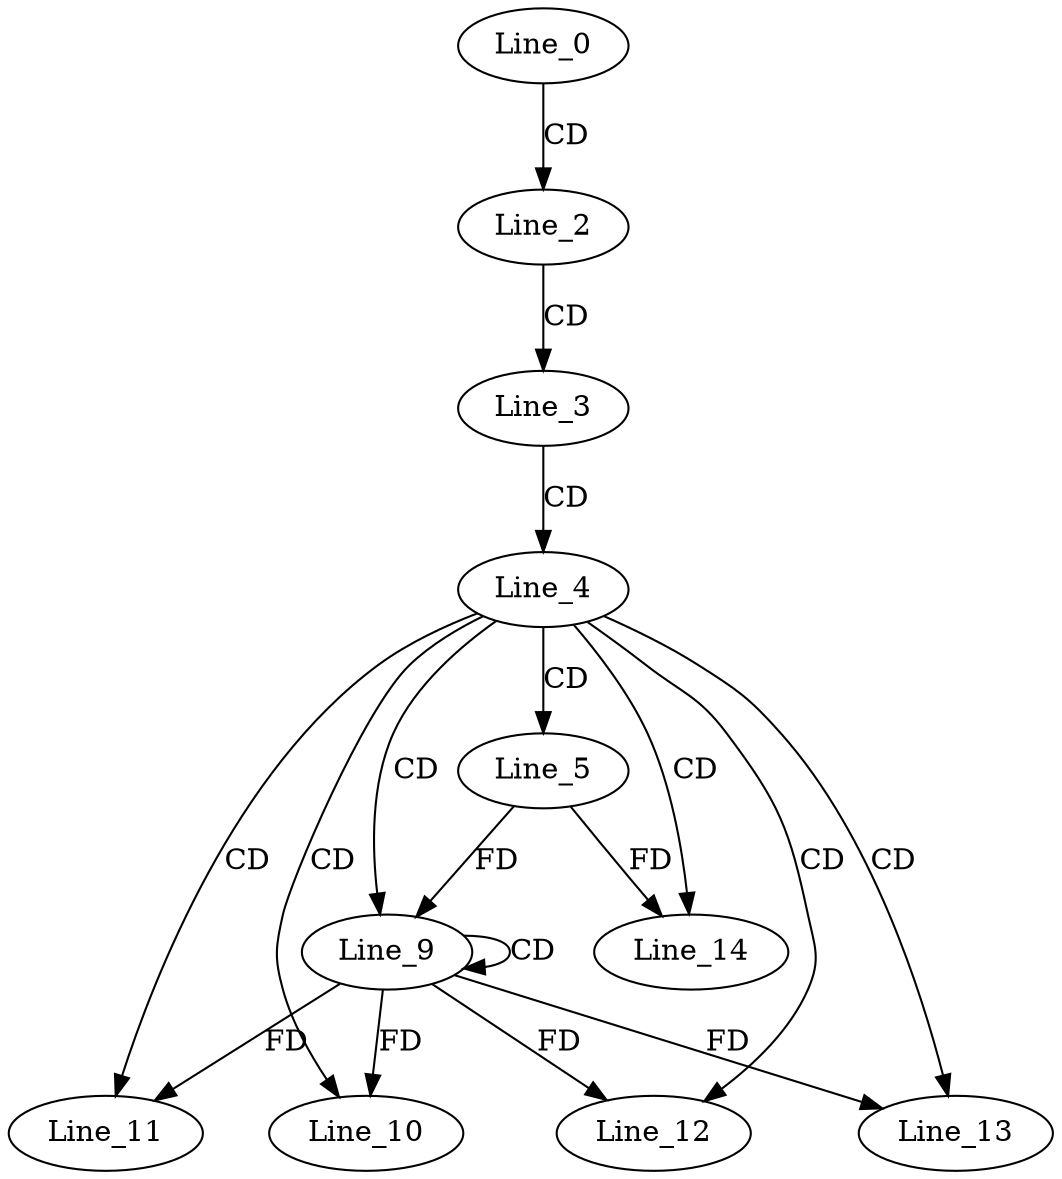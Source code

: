 digraph G {
  Line_0;
  Line_2;
  Line_3;
  Line_4;
  Line_5;
  Line_9;
  Line_9;
  Line_10;
  Line_11;
  Line_12;
  Line_13;
  Line_14;
  Line_0 -> Line_2 [ label="CD" ];
  Line_2 -> Line_3 [ label="CD" ];
  Line_3 -> Line_4 [ label="CD" ];
  Line_4 -> Line_5 [ label="CD" ];
  Line_4 -> Line_9 [ label="CD" ];
  Line_9 -> Line_9 [ label="CD" ];
  Line_5 -> Line_9 [ label="FD" ];
  Line_4 -> Line_10 [ label="CD" ];
  Line_9 -> Line_10 [ label="FD" ];
  Line_4 -> Line_11 [ label="CD" ];
  Line_9 -> Line_11 [ label="FD" ];
  Line_4 -> Line_12 [ label="CD" ];
  Line_9 -> Line_12 [ label="FD" ];
  Line_4 -> Line_13 [ label="CD" ];
  Line_9 -> Line_13 [ label="FD" ];
  Line_4 -> Line_14 [ label="CD" ];
  Line_5 -> Line_14 [ label="FD" ];
}
